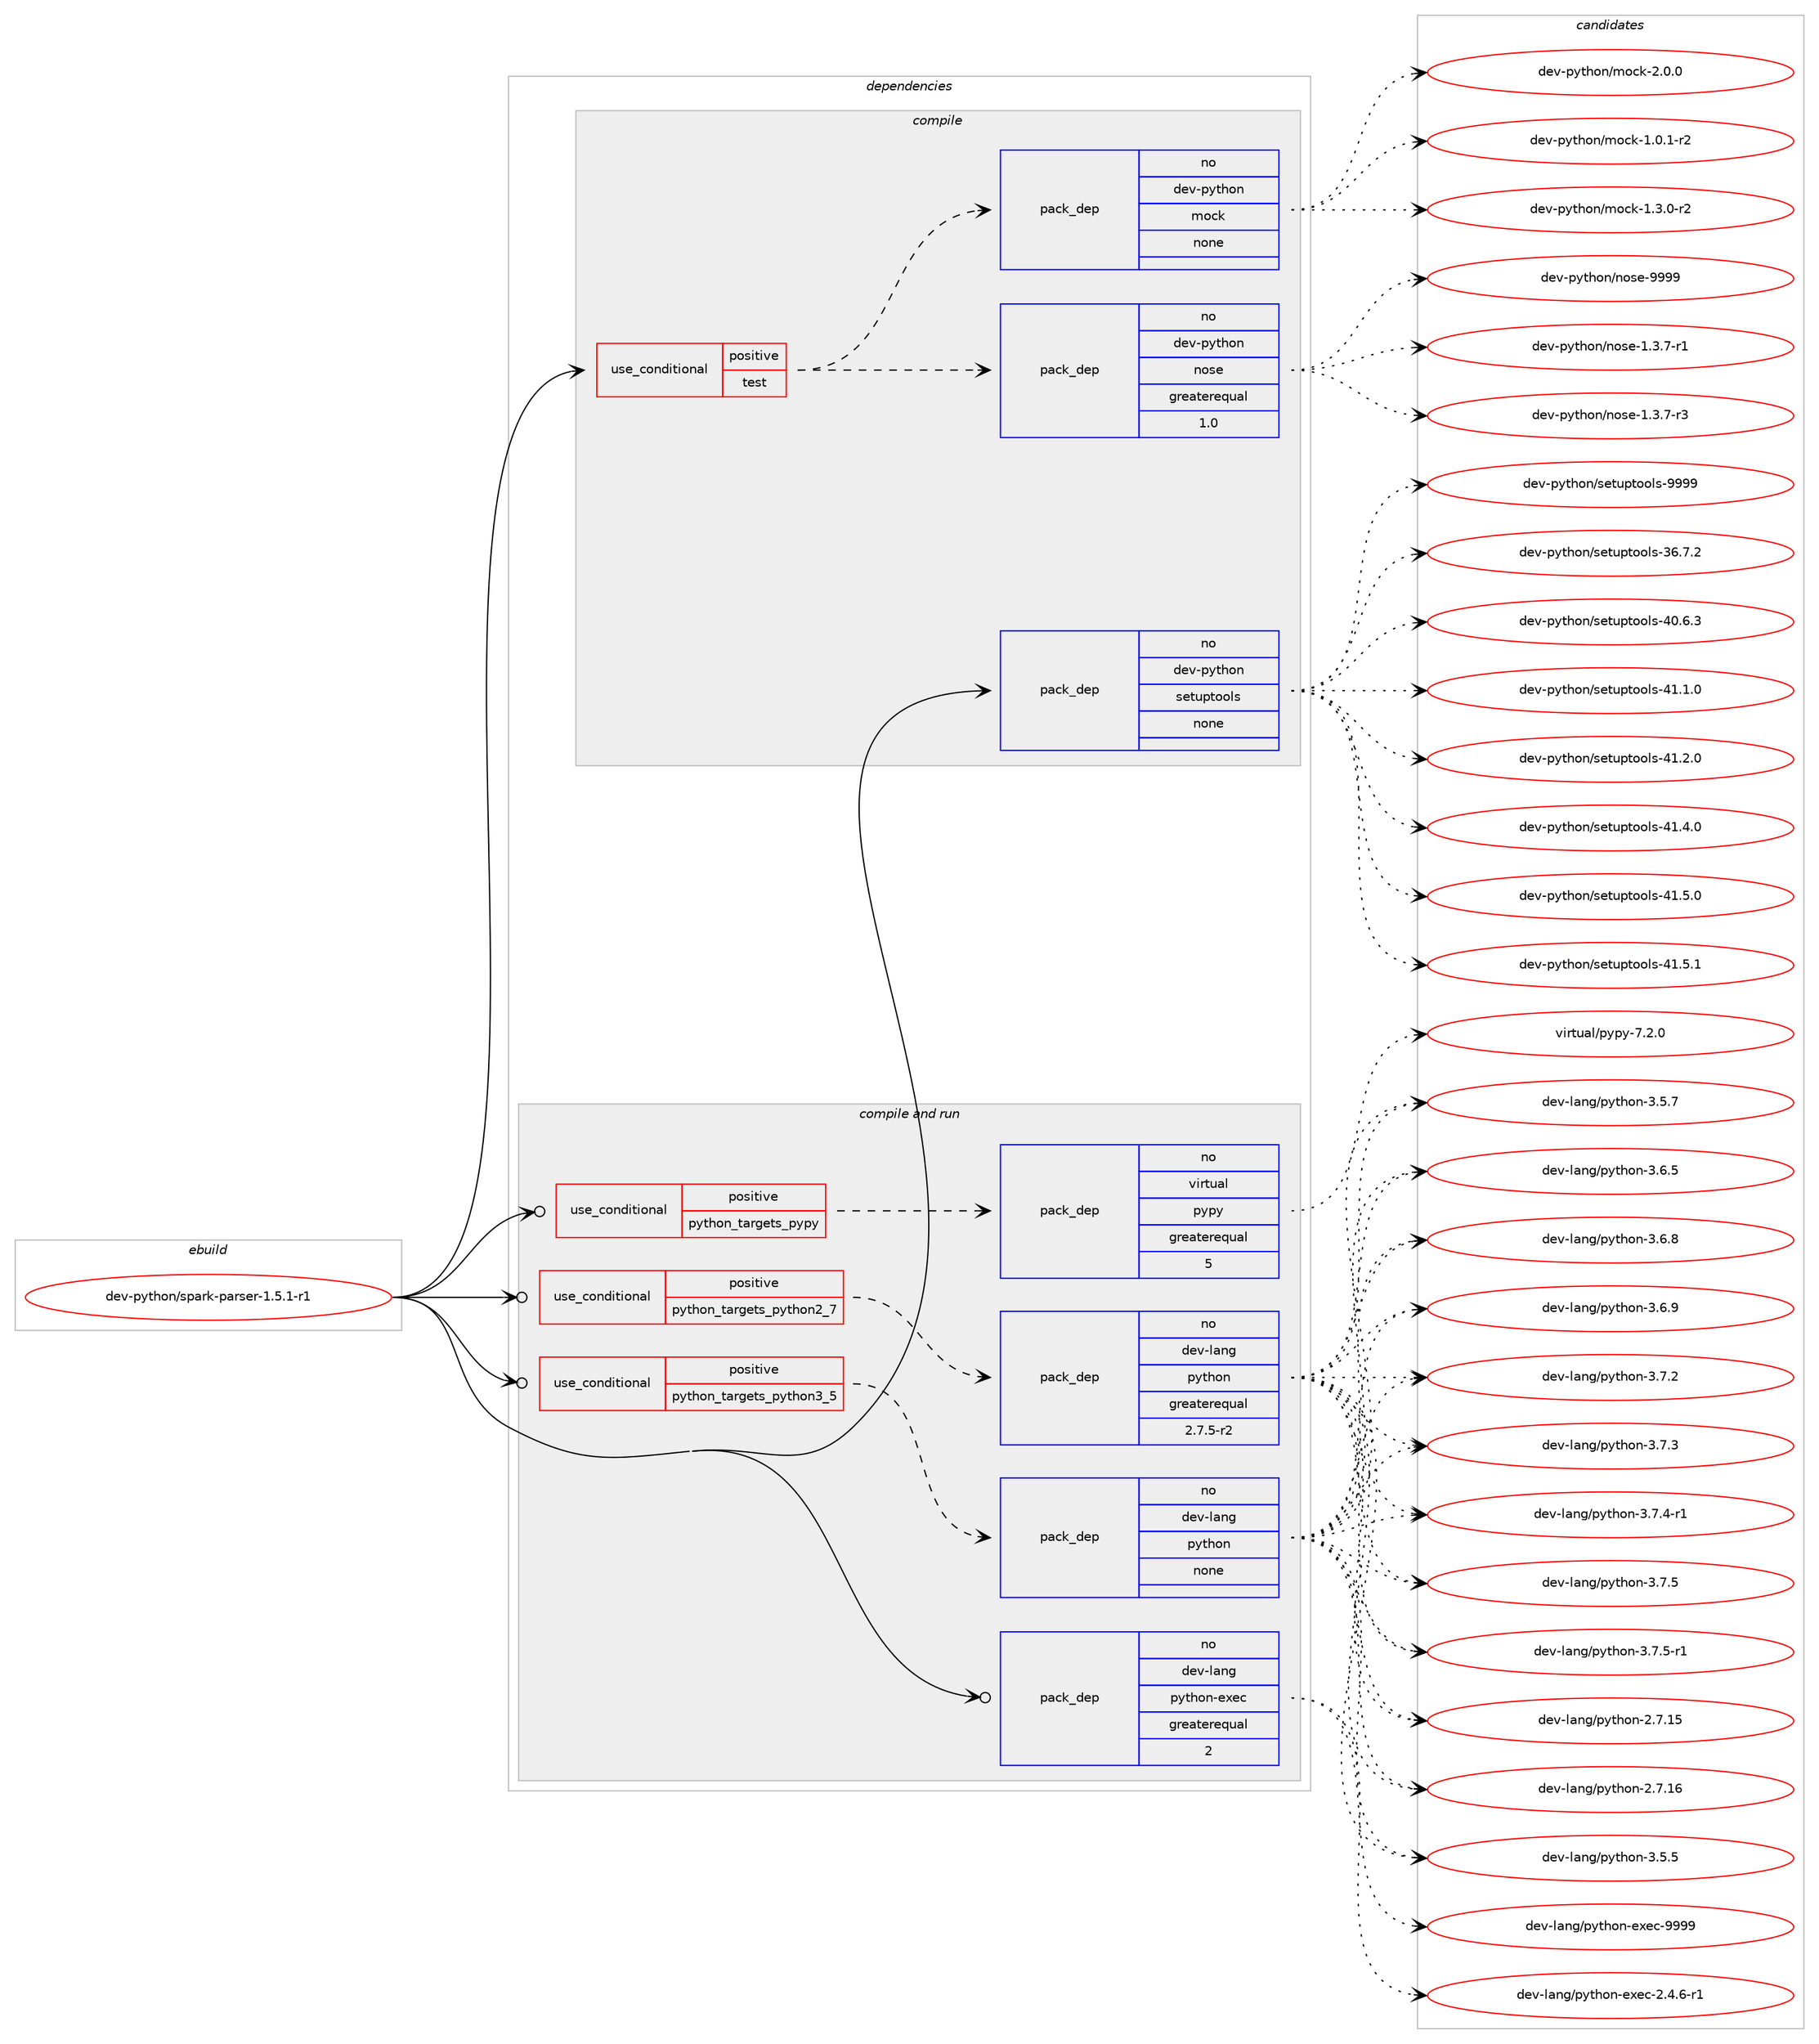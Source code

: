 digraph prolog {

# *************
# Graph options
# *************

newrank=true;
concentrate=true;
compound=true;
graph [rankdir=LR,fontname=Helvetica,fontsize=10,ranksep=1.5];#, ranksep=2.5, nodesep=0.2];
edge  [arrowhead=vee];
node  [fontname=Helvetica,fontsize=10];

# **********
# The ebuild
# **********

subgraph cluster_leftcol {
color=gray;
rank=same;
label=<<i>ebuild</i>>;
id [label="dev-python/spark-parser-1.5.1-r1", color=red, width=4, href="../dev-python/spark-parser-1.5.1-r1.svg"];
}

# ****************
# The dependencies
# ****************

subgraph cluster_midcol {
color=gray;
label=<<i>dependencies</i>>;
subgraph cluster_compile {
fillcolor="#eeeeee";
style=filled;
label=<<i>compile</i>>;
subgraph cond149540 {
dependency637763 [label=<<TABLE BORDER="0" CELLBORDER="1" CELLSPACING="0" CELLPADDING="4"><TR><TD ROWSPAN="3" CELLPADDING="10">use_conditional</TD></TR><TR><TD>positive</TD></TR><TR><TD>test</TD></TR></TABLE>>, shape=none, color=red];
subgraph pack476342 {
dependency637764 [label=<<TABLE BORDER="0" CELLBORDER="1" CELLSPACING="0" CELLPADDING="4" WIDTH="220"><TR><TD ROWSPAN="6" CELLPADDING="30">pack_dep</TD></TR><TR><TD WIDTH="110">no</TD></TR><TR><TD>dev-python</TD></TR><TR><TD>nose</TD></TR><TR><TD>greaterequal</TD></TR><TR><TD>1.0</TD></TR></TABLE>>, shape=none, color=blue];
}
dependency637763:e -> dependency637764:w [weight=20,style="dashed",arrowhead="vee"];
subgraph pack476343 {
dependency637765 [label=<<TABLE BORDER="0" CELLBORDER="1" CELLSPACING="0" CELLPADDING="4" WIDTH="220"><TR><TD ROWSPAN="6" CELLPADDING="30">pack_dep</TD></TR><TR><TD WIDTH="110">no</TD></TR><TR><TD>dev-python</TD></TR><TR><TD>mock</TD></TR><TR><TD>none</TD></TR><TR><TD></TD></TR></TABLE>>, shape=none, color=blue];
}
dependency637763:e -> dependency637765:w [weight=20,style="dashed",arrowhead="vee"];
}
id:e -> dependency637763:w [weight=20,style="solid",arrowhead="vee"];
subgraph pack476344 {
dependency637766 [label=<<TABLE BORDER="0" CELLBORDER="1" CELLSPACING="0" CELLPADDING="4" WIDTH="220"><TR><TD ROWSPAN="6" CELLPADDING="30">pack_dep</TD></TR><TR><TD WIDTH="110">no</TD></TR><TR><TD>dev-python</TD></TR><TR><TD>setuptools</TD></TR><TR><TD>none</TD></TR><TR><TD></TD></TR></TABLE>>, shape=none, color=blue];
}
id:e -> dependency637766:w [weight=20,style="solid",arrowhead="vee"];
}
subgraph cluster_compileandrun {
fillcolor="#eeeeee";
style=filled;
label=<<i>compile and run</i>>;
subgraph cond149541 {
dependency637767 [label=<<TABLE BORDER="0" CELLBORDER="1" CELLSPACING="0" CELLPADDING="4"><TR><TD ROWSPAN="3" CELLPADDING="10">use_conditional</TD></TR><TR><TD>positive</TD></TR><TR><TD>python_targets_pypy</TD></TR></TABLE>>, shape=none, color=red];
subgraph pack476345 {
dependency637768 [label=<<TABLE BORDER="0" CELLBORDER="1" CELLSPACING="0" CELLPADDING="4" WIDTH="220"><TR><TD ROWSPAN="6" CELLPADDING="30">pack_dep</TD></TR><TR><TD WIDTH="110">no</TD></TR><TR><TD>virtual</TD></TR><TR><TD>pypy</TD></TR><TR><TD>greaterequal</TD></TR><TR><TD>5</TD></TR></TABLE>>, shape=none, color=blue];
}
dependency637767:e -> dependency637768:w [weight=20,style="dashed",arrowhead="vee"];
}
id:e -> dependency637767:w [weight=20,style="solid",arrowhead="odotvee"];
subgraph cond149542 {
dependency637769 [label=<<TABLE BORDER="0" CELLBORDER="1" CELLSPACING="0" CELLPADDING="4"><TR><TD ROWSPAN="3" CELLPADDING="10">use_conditional</TD></TR><TR><TD>positive</TD></TR><TR><TD>python_targets_python2_7</TD></TR></TABLE>>, shape=none, color=red];
subgraph pack476346 {
dependency637770 [label=<<TABLE BORDER="0" CELLBORDER="1" CELLSPACING="0" CELLPADDING="4" WIDTH="220"><TR><TD ROWSPAN="6" CELLPADDING="30">pack_dep</TD></TR><TR><TD WIDTH="110">no</TD></TR><TR><TD>dev-lang</TD></TR><TR><TD>python</TD></TR><TR><TD>greaterequal</TD></TR><TR><TD>2.7.5-r2</TD></TR></TABLE>>, shape=none, color=blue];
}
dependency637769:e -> dependency637770:w [weight=20,style="dashed",arrowhead="vee"];
}
id:e -> dependency637769:w [weight=20,style="solid",arrowhead="odotvee"];
subgraph cond149543 {
dependency637771 [label=<<TABLE BORDER="0" CELLBORDER="1" CELLSPACING="0" CELLPADDING="4"><TR><TD ROWSPAN="3" CELLPADDING="10">use_conditional</TD></TR><TR><TD>positive</TD></TR><TR><TD>python_targets_python3_5</TD></TR></TABLE>>, shape=none, color=red];
subgraph pack476347 {
dependency637772 [label=<<TABLE BORDER="0" CELLBORDER="1" CELLSPACING="0" CELLPADDING="4" WIDTH="220"><TR><TD ROWSPAN="6" CELLPADDING="30">pack_dep</TD></TR><TR><TD WIDTH="110">no</TD></TR><TR><TD>dev-lang</TD></TR><TR><TD>python</TD></TR><TR><TD>none</TD></TR><TR><TD></TD></TR></TABLE>>, shape=none, color=blue];
}
dependency637771:e -> dependency637772:w [weight=20,style="dashed",arrowhead="vee"];
}
id:e -> dependency637771:w [weight=20,style="solid",arrowhead="odotvee"];
subgraph pack476348 {
dependency637773 [label=<<TABLE BORDER="0" CELLBORDER="1" CELLSPACING="0" CELLPADDING="4" WIDTH="220"><TR><TD ROWSPAN="6" CELLPADDING="30">pack_dep</TD></TR><TR><TD WIDTH="110">no</TD></TR><TR><TD>dev-lang</TD></TR><TR><TD>python-exec</TD></TR><TR><TD>greaterequal</TD></TR><TR><TD>2</TD></TR></TABLE>>, shape=none, color=blue];
}
id:e -> dependency637773:w [weight=20,style="solid",arrowhead="odotvee"];
}
subgraph cluster_run {
fillcolor="#eeeeee";
style=filled;
label=<<i>run</i>>;
}
}

# **************
# The candidates
# **************

subgraph cluster_choices {
rank=same;
color=gray;
label=<<i>candidates</i>>;

subgraph choice476342 {
color=black;
nodesep=1;
choice10010111845112121116104111110471101111151014549465146554511449 [label="dev-python/nose-1.3.7-r1", color=red, width=4,href="../dev-python/nose-1.3.7-r1.svg"];
choice10010111845112121116104111110471101111151014549465146554511451 [label="dev-python/nose-1.3.7-r3", color=red, width=4,href="../dev-python/nose-1.3.7-r3.svg"];
choice10010111845112121116104111110471101111151014557575757 [label="dev-python/nose-9999", color=red, width=4,href="../dev-python/nose-9999.svg"];
dependency637764:e -> choice10010111845112121116104111110471101111151014549465146554511449:w [style=dotted,weight="100"];
dependency637764:e -> choice10010111845112121116104111110471101111151014549465146554511451:w [style=dotted,weight="100"];
dependency637764:e -> choice10010111845112121116104111110471101111151014557575757:w [style=dotted,weight="100"];
}
subgraph choice476343 {
color=black;
nodesep=1;
choice1001011184511212111610411111047109111991074549464846494511450 [label="dev-python/mock-1.0.1-r2", color=red, width=4,href="../dev-python/mock-1.0.1-r2.svg"];
choice1001011184511212111610411111047109111991074549465146484511450 [label="dev-python/mock-1.3.0-r2", color=red, width=4,href="../dev-python/mock-1.3.0-r2.svg"];
choice100101118451121211161041111104710911199107455046484648 [label="dev-python/mock-2.0.0", color=red, width=4,href="../dev-python/mock-2.0.0.svg"];
dependency637765:e -> choice1001011184511212111610411111047109111991074549464846494511450:w [style=dotted,weight="100"];
dependency637765:e -> choice1001011184511212111610411111047109111991074549465146484511450:w [style=dotted,weight="100"];
dependency637765:e -> choice100101118451121211161041111104710911199107455046484648:w [style=dotted,weight="100"];
}
subgraph choice476344 {
color=black;
nodesep=1;
choice100101118451121211161041111104711510111611711211611111110811545515446554650 [label="dev-python/setuptools-36.7.2", color=red, width=4,href="../dev-python/setuptools-36.7.2.svg"];
choice100101118451121211161041111104711510111611711211611111110811545524846544651 [label="dev-python/setuptools-40.6.3", color=red, width=4,href="../dev-python/setuptools-40.6.3.svg"];
choice100101118451121211161041111104711510111611711211611111110811545524946494648 [label="dev-python/setuptools-41.1.0", color=red, width=4,href="../dev-python/setuptools-41.1.0.svg"];
choice100101118451121211161041111104711510111611711211611111110811545524946504648 [label="dev-python/setuptools-41.2.0", color=red, width=4,href="../dev-python/setuptools-41.2.0.svg"];
choice100101118451121211161041111104711510111611711211611111110811545524946524648 [label="dev-python/setuptools-41.4.0", color=red, width=4,href="../dev-python/setuptools-41.4.0.svg"];
choice100101118451121211161041111104711510111611711211611111110811545524946534648 [label="dev-python/setuptools-41.5.0", color=red, width=4,href="../dev-python/setuptools-41.5.0.svg"];
choice100101118451121211161041111104711510111611711211611111110811545524946534649 [label="dev-python/setuptools-41.5.1", color=red, width=4,href="../dev-python/setuptools-41.5.1.svg"];
choice10010111845112121116104111110471151011161171121161111111081154557575757 [label="dev-python/setuptools-9999", color=red, width=4,href="../dev-python/setuptools-9999.svg"];
dependency637766:e -> choice100101118451121211161041111104711510111611711211611111110811545515446554650:w [style=dotted,weight="100"];
dependency637766:e -> choice100101118451121211161041111104711510111611711211611111110811545524846544651:w [style=dotted,weight="100"];
dependency637766:e -> choice100101118451121211161041111104711510111611711211611111110811545524946494648:w [style=dotted,weight="100"];
dependency637766:e -> choice100101118451121211161041111104711510111611711211611111110811545524946504648:w [style=dotted,weight="100"];
dependency637766:e -> choice100101118451121211161041111104711510111611711211611111110811545524946524648:w [style=dotted,weight="100"];
dependency637766:e -> choice100101118451121211161041111104711510111611711211611111110811545524946534648:w [style=dotted,weight="100"];
dependency637766:e -> choice100101118451121211161041111104711510111611711211611111110811545524946534649:w [style=dotted,weight="100"];
dependency637766:e -> choice10010111845112121116104111110471151011161171121161111111081154557575757:w [style=dotted,weight="100"];
}
subgraph choice476345 {
color=black;
nodesep=1;
choice1181051141161179710847112121112121455546504648 [label="virtual/pypy-7.2.0", color=red, width=4,href="../virtual/pypy-7.2.0.svg"];
dependency637768:e -> choice1181051141161179710847112121112121455546504648:w [style=dotted,weight="100"];
}
subgraph choice476346 {
color=black;
nodesep=1;
choice10010111845108971101034711212111610411111045504655464953 [label="dev-lang/python-2.7.15", color=red, width=4,href="../dev-lang/python-2.7.15.svg"];
choice10010111845108971101034711212111610411111045504655464954 [label="dev-lang/python-2.7.16", color=red, width=4,href="../dev-lang/python-2.7.16.svg"];
choice100101118451089711010347112121116104111110455146534653 [label="dev-lang/python-3.5.5", color=red, width=4,href="../dev-lang/python-3.5.5.svg"];
choice100101118451089711010347112121116104111110455146534655 [label="dev-lang/python-3.5.7", color=red, width=4,href="../dev-lang/python-3.5.7.svg"];
choice100101118451089711010347112121116104111110455146544653 [label="dev-lang/python-3.6.5", color=red, width=4,href="../dev-lang/python-3.6.5.svg"];
choice100101118451089711010347112121116104111110455146544656 [label="dev-lang/python-3.6.8", color=red, width=4,href="../dev-lang/python-3.6.8.svg"];
choice100101118451089711010347112121116104111110455146544657 [label="dev-lang/python-3.6.9", color=red, width=4,href="../dev-lang/python-3.6.9.svg"];
choice100101118451089711010347112121116104111110455146554650 [label="dev-lang/python-3.7.2", color=red, width=4,href="../dev-lang/python-3.7.2.svg"];
choice100101118451089711010347112121116104111110455146554651 [label="dev-lang/python-3.7.3", color=red, width=4,href="../dev-lang/python-3.7.3.svg"];
choice1001011184510897110103471121211161041111104551465546524511449 [label="dev-lang/python-3.7.4-r1", color=red, width=4,href="../dev-lang/python-3.7.4-r1.svg"];
choice100101118451089711010347112121116104111110455146554653 [label="dev-lang/python-3.7.5", color=red, width=4,href="../dev-lang/python-3.7.5.svg"];
choice1001011184510897110103471121211161041111104551465546534511449 [label="dev-lang/python-3.7.5-r1", color=red, width=4,href="../dev-lang/python-3.7.5-r1.svg"];
dependency637770:e -> choice10010111845108971101034711212111610411111045504655464953:w [style=dotted,weight="100"];
dependency637770:e -> choice10010111845108971101034711212111610411111045504655464954:w [style=dotted,weight="100"];
dependency637770:e -> choice100101118451089711010347112121116104111110455146534653:w [style=dotted,weight="100"];
dependency637770:e -> choice100101118451089711010347112121116104111110455146534655:w [style=dotted,weight="100"];
dependency637770:e -> choice100101118451089711010347112121116104111110455146544653:w [style=dotted,weight="100"];
dependency637770:e -> choice100101118451089711010347112121116104111110455146544656:w [style=dotted,weight="100"];
dependency637770:e -> choice100101118451089711010347112121116104111110455146544657:w [style=dotted,weight="100"];
dependency637770:e -> choice100101118451089711010347112121116104111110455146554650:w [style=dotted,weight="100"];
dependency637770:e -> choice100101118451089711010347112121116104111110455146554651:w [style=dotted,weight="100"];
dependency637770:e -> choice1001011184510897110103471121211161041111104551465546524511449:w [style=dotted,weight="100"];
dependency637770:e -> choice100101118451089711010347112121116104111110455146554653:w [style=dotted,weight="100"];
dependency637770:e -> choice1001011184510897110103471121211161041111104551465546534511449:w [style=dotted,weight="100"];
}
subgraph choice476347 {
color=black;
nodesep=1;
choice10010111845108971101034711212111610411111045504655464953 [label="dev-lang/python-2.7.15", color=red, width=4,href="../dev-lang/python-2.7.15.svg"];
choice10010111845108971101034711212111610411111045504655464954 [label="dev-lang/python-2.7.16", color=red, width=4,href="../dev-lang/python-2.7.16.svg"];
choice100101118451089711010347112121116104111110455146534653 [label="dev-lang/python-3.5.5", color=red, width=4,href="../dev-lang/python-3.5.5.svg"];
choice100101118451089711010347112121116104111110455146534655 [label="dev-lang/python-3.5.7", color=red, width=4,href="../dev-lang/python-3.5.7.svg"];
choice100101118451089711010347112121116104111110455146544653 [label="dev-lang/python-3.6.5", color=red, width=4,href="../dev-lang/python-3.6.5.svg"];
choice100101118451089711010347112121116104111110455146544656 [label="dev-lang/python-3.6.8", color=red, width=4,href="../dev-lang/python-3.6.8.svg"];
choice100101118451089711010347112121116104111110455146544657 [label="dev-lang/python-3.6.9", color=red, width=4,href="../dev-lang/python-3.6.9.svg"];
choice100101118451089711010347112121116104111110455146554650 [label="dev-lang/python-3.7.2", color=red, width=4,href="../dev-lang/python-3.7.2.svg"];
choice100101118451089711010347112121116104111110455146554651 [label="dev-lang/python-3.7.3", color=red, width=4,href="../dev-lang/python-3.7.3.svg"];
choice1001011184510897110103471121211161041111104551465546524511449 [label="dev-lang/python-3.7.4-r1", color=red, width=4,href="../dev-lang/python-3.7.4-r1.svg"];
choice100101118451089711010347112121116104111110455146554653 [label="dev-lang/python-3.7.5", color=red, width=4,href="../dev-lang/python-3.7.5.svg"];
choice1001011184510897110103471121211161041111104551465546534511449 [label="dev-lang/python-3.7.5-r1", color=red, width=4,href="../dev-lang/python-3.7.5-r1.svg"];
dependency637772:e -> choice10010111845108971101034711212111610411111045504655464953:w [style=dotted,weight="100"];
dependency637772:e -> choice10010111845108971101034711212111610411111045504655464954:w [style=dotted,weight="100"];
dependency637772:e -> choice100101118451089711010347112121116104111110455146534653:w [style=dotted,weight="100"];
dependency637772:e -> choice100101118451089711010347112121116104111110455146534655:w [style=dotted,weight="100"];
dependency637772:e -> choice100101118451089711010347112121116104111110455146544653:w [style=dotted,weight="100"];
dependency637772:e -> choice100101118451089711010347112121116104111110455146544656:w [style=dotted,weight="100"];
dependency637772:e -> choice100101118451089711010347112121116104111110455146544657:w [style=dotted,weight="100"];
dependency637772:e -> choice100101118451089711010347112121116104111110455146554650:w [style=dotted,weight="100"];
dependency637772:e -> choice100101118451089711010347112121116104111110455146554651:w [style=dotted,weight="100"];
dependency637772:e -> choice1001011184510897110103471121211161041111104551465546524511449:w [style=dotted,weight="100"];
dependency637772:e -> choice100101118451089711010347112121116104111110455146554653:w [style=dotted,weight="100"];
dependency637772:e -> choice1001011184510897110103471121211161041111104551465546534511449:w [style=dotted,weight="100"];
}
subgraph choice476348 {
color=black;
nodesep=1;
choice10010111845108971101034711212111610411111045101120101994550465246544511449 [label="dev-lang/python-exec-2.4.6-r1", color=red, width=4,href="../dev-lang/python-exec-2.4.6-r1.svg"];
choice10010111845108971101034711212111610411111045101120101994557575757 [label="dev-lang/python-exec-9999", color=red, width=4,href="../dev-lang/python-exec-9999.svg"];
dependency637773:e -> choice10010111845108971101034711212111610411111045101120101994550465246544511449:w [style=dotted,weight="100"];
dependency637773:e -> choice10010111845108971101034711212111610411111045101120101994557575757:w [style=dotted,weight="100"];
}
}

}

